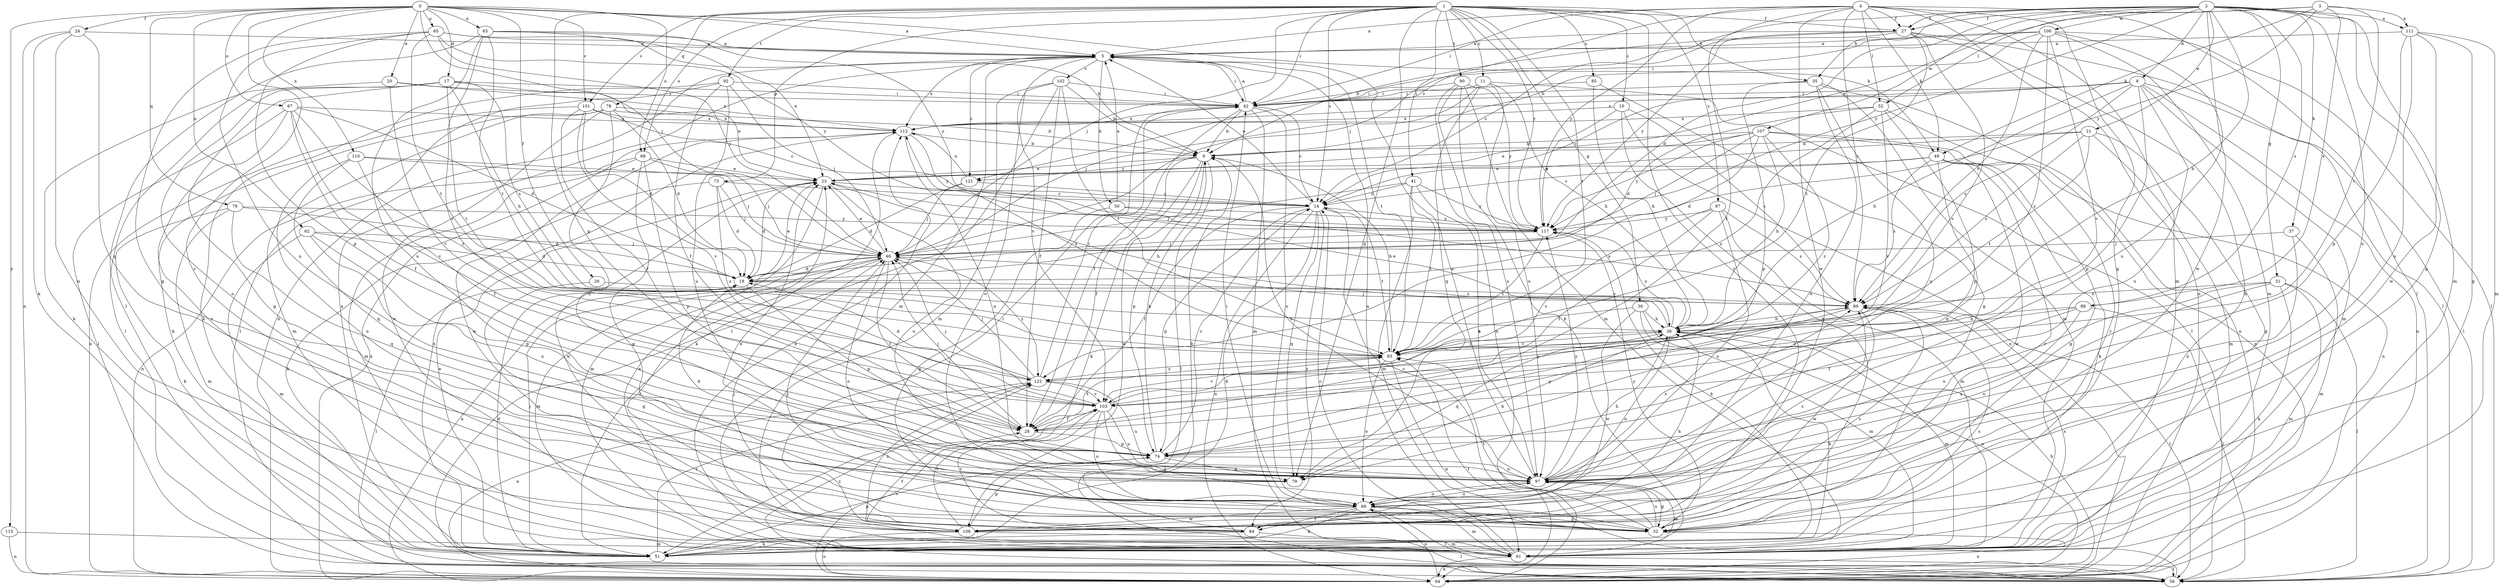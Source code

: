 strict digraph  {
0;
1;
2;
3;
4;
5;
8;
9;
10;
11;
14;
17;
19;
20;
21;
23;
24;
26;
27;
28;
30;
31;
32;
35;
37;
38;
41;
42;
46;
49;
50;
51;
52;
56;
61;
62;
63;
64;
65;
67;
68;
69;
73;
74;
76;
78;
79;
84;
85;
87;
88;
89;
90;
92;
93;
97;
101;
102;
103;
106;
107;
108;
110;
111;
112;
115;
117;
121;
122;
0 -> 5  [label=a];
0 -> 17  [label=d];
0 -> 20  [label=e];
0 -> 24  [label=f];
0 -> 26  [label=f];
0 -> 46  [label=j];
0 -> 49  [label=k];
0 -> 62  [label=n];
0 -> 63  [label=n];
0 -> 65  [label=o];
0 -> 67  [label=o];
0 -> 68  [label=o];
0 -> 76  [label=q];
0 -> 84  [label=r];
0 -> 101  [label=v];
0 -> 110  [label=x];
0 -> 115  [label=y];
1 -> 10  [label=c];
1 -> 11  [label=c];
1 -> 14  [label=c];
1 -> 27  [label=f];
1 -> 30  [label=g];
1 -> 35  [label=h];
1 -> 41  [label=i];
1 -> 42  [label=i];
1 -> 46  [label=j];
1 -> 68  [label=o];
1 -> 73  [label=p];
1 -> 74  [label=p];
1 -> 78  [label=q];
1 -> 79  [label=q];
1 -> 84  [label=r];
1 -> 85  [label=s];
1 -> 87  [label=s];
1 -> 90  [label=t];
1 -> 92  [label=t];
1 -> 93  [label=t];
1 -> 101  [label=v];
1 -> 117  [label=y];
2 -> 8  [label=b];
2 -> 19  [label=d];
2 -> 21  [label=e];
2 -> 27  [label=f];
2 -> 31  [label=g];
2 -> 32  [label=g];
2 -> 35  [label=h];
2 -> 37  [label=h];
2 -> 38  [label=h];
2 -> 52  [label=l];
2 -> 61  [label=m];
2 -> 88  [label=s];
2 -> 97  [label=u];
2 -> 106  [label=w];
2 -> 107  [label=w];
2 -> 108  [label=w];
2 -> 111  [label=x];
2 -> 117  [label=y];
2 -> 121  [label=z];
3 -> 23  [label=e];
3 -> 27  [label=f];
3 -> 49  [label=k];
3 -> 88  [label=s];
3 -> 93  [label=t];
3 -> 111  [label=x];
3 -> 117  [label=y];
4 -> 5  [label=a];
4 -> 27  [label=f];
4 -> 28  [label=f];
4 -> 32  [label=g];
4 -> 42  [label=i];
4 -> 46  [label=j];
4 -> 49  [label=k];
4 -> 52  [label=l];
4 -> 56  [label=l];
4 -> 61  [label=m];
4 -> 64  [label=n];
4 -> 89  [label=s];
4 -> 108  [label=w];
4 -> 117  [label=y];
5 -> 42  [label=i];
5 -> 50  [label=k];
5 -> 61  [label=m];
5 -> 64  [label=n];
5 -> 93  [label=t];
5 -> 102  [label=v];
5 -> 103  [label=v];
5 -> 112  [label=x];
5 -> 121  [label=z];
8 -> 14  [label=c];
8 -> 38  [label=h];
8 -> 42  [label=i];
8 -> 56  [label=l];
8 -> 61  [label=m];
8 -> 64  [label=n];
8 -> 74  [label=p];
8 -> 89  [label=s];
8 -> 97  [label=u];
8 -> 112  [label=x];
9 -> 23  [label=e];
9 -> 28  [label=f];
9 -> 51  [label=k];
9 -> 56  [label=l];
9 -> 74  [label=p];
9 -> 97  [label=u];
9 -> 108  [label=w];
9 -> 121  [label=z];
10 -> 32  [label=g];
10 -> 64  [label=n];
10 -> 89  [label=s];
10 -> 112  [label=x];
10 -> 117  [label=y];
11 -> 38  [label=h];
11 -> 42  [label=i];
11 -> 46  [label=j];
11 -> 56  [label=l];
11 -> 79  [label=q];
11 -> 97  [label=u];
14 -> 5  [label=a];
14 -> 28  [label=f];
14 -> 51  [label=k];
14 -> 64  [label=n];
14 -> 74  [label=p];
14 -> 79  [label=q];
14 -> 84  [label=r];
14 -> 93  [label=t];
14 -> 117  [label=y];
17 -> 23  [label=e];
17 -> 32  [label=g];
17 -> 38  [label=h];
17 -> 42  [label=i];
17 -> 56  [label=l];
17 -> 69  [label=o];
17 -> 89  [label=s];
17 -> 93  [label=t];
19 -> 23  [label=e];
19 -> 56  [label=l];
19 -> 74  [label=p];
19 -> 89  [label=s];
20 -> 42  [label=i];
20 -> 51  [label=k];
20 -> 103  [label=v];
20 -> 112  [label=x];
21 -> 9  [label=b];
21 -> 14  [label=c];
21 -> 32  [label=g];
21 -> 61  [label=m];
21 -> 89  [label=s];
21 -> 93  [label=t];
23 -> 14  [label=c];
23 -> 19  [label=d];
23 -> 38  [label=h];
23 -> 61  [label=m];
23 -> 97  [label=u];
23 -> 108  [label=w];
24 -> 5  [label=a];
24 -> 51  [label=k];
24 -> 64  [label=n];
24 -> 79  [label=q];
24 -> 108  [label=w];
26 -> 32  [label=g];
26 -> 89  [label=s];
27 -> 5  [label=a];
27 -> 9  [label=b];
27 -> 14  [label=c];
27 -> 51  [label=k];
27 -> 56  [label=l];
27 -> 93  [label=t];
27 -> 103  [label=v];
27 -> 117  [label=y];
28 -> 46  [label=j];
28 -> 74  [label=p];
28 -> 93  [label=t];
30 -> 38  [label=h];
30 -> 61  [label=m];
30 -> 64  [label=n];
30 -> 93  [label=t];
30 -> 108  [label=w];
31 -> 51  [label=k];
31 -> 56  [label=l];
31 -> 61  [label=m];
31 -> 69  [label=o];
31 -> 89  [label=s];
31 -> 97  [label=u];
32 -> 14  [label=c];
32 -> 46  [label=j];
32 -> 64  [label=n];
32 -> 93  [label=t];
32 -> 97  [label=u];
32 -> 117  [label=y];
35 -> 42  [label=i];
35 -> 61  [label=m];
35 -> 64  [label=n];
35 -> 69  [label=o];
35 -> 74  [label=p];
35 -> 97  [label=u];
37 -> 46  [label=j];
37 -> 61  [label=m];
37 -> 97  [label=u];
38 -> 23  [label=e];
38 -> 46  [label=j];
38 -> 61  [label=m];
38 -> 69  [label=o];
38 -> 79  [label=q];
38 -> 93  [label=t];
38 -> 117  [label=y];
41 -> 14  [label=c];
41 -> 46  [label=j];
41 -> 61  [label=m];
41 -> 93  [label=t];
41 -> 97  [label=u];
41 -> 117  [label=y];
42 -> 5  [label=a];
42 -> 9  [label=b];
42 -> 14  [label=c];
42 -> 28  [label=f];
42 -> 61  [label=m];
42 -> 69  [label=o];
42 -> 112  [label=x];
46 -> 19  [label=d];
46 -> 23  [label=e];
46 -> 28  [label=f];
46 -> 61  [label=m];
46 -> 64  [label=n];
46 -> 69  [label=o];
46 -> 84  [label=r];
46 -> 122  [label=z];
49 -> 14  [label=c];
49 -> 23  [label=e];
49 -> 32  [label=g];
49 -> 51  [label=k];
49 -> 79  [label=q];
49 -> 84  [label=r];
49 -> 89  [label=s];
49 -> 108  [label=w];
50 -> 5  [label=a];
50 -> 32  [label=g];
50 -> 89  [label=s];
50 -> 117  [label=y];
51 -> 5  [label=a];
51 -> 19  [label=d];
51 -> 23  [label=e];
51 -> 38  [label=h];
51 -> 46  [label=j];
51 -> 74  [label=p];
51 -> 89  [label=s];
51 -> 112  [label=x];
51 -> 122  [label=z];
52 -> 19  [label=d];
52 -> 64  [label=n];
52 -> 74  [label=p];
52 -> 103  [label=v];
52 -> 112  [label=x];
52 -> 122  [label=z];
56 -> 93  [label=t];
56 -> 122  [label=z];
61 -> 5  [label=a];
61 -> 14  [label=c];
61 -> 23  [label=e];
61 -> 56  [label=l];
61 -> 64  [label=n];
61 -> 89  [label=s];
61 -> 112  [label=x];
62 -> 19  [label=d];
62 -> 46  [label=j];
62 -> 61  [label=m];
62 -> 74  [label=p];
62 -> 97  [label=u];
63 -> 5  [label=a];
63 -> 23  [label=e];
63 -> 56  [label=l];
63 -> 93  [label=t];
63 -> 97  [label=u];
63 -> 103  [label=v];
63 -> 117  [label=y];
64 -> 38  [label=h];
64 -> 69  [label=o];
64 -> 103  [label=v];
64 -> 112  [label=x];
65 -> 5  [label=a];
65 -> 9  [label=b];
65 -> 32  [label=g];
65 -> 46  [label=j];
65 -> 74  [label=p];
65 -> 93  [label=t];
65 -> 97  [label=u];
65 -> 117  [label=y];
67 -> 19  [label=d];
67 -> 28  [label=f];
67 -> 56  [label=l];
67 -> 84  [label=r];
67 -> 103  [label=v];
67 -> 112  [label=x];
67 -> 122  [label=z];
68 -> 23  [label=e];
68 -> 32  [label=g];
68 -> 46  [label=j];
68 -> 61  [label=m];
68 -> 64  [label=n];
68 -> 74  [label=p];
69 -> 23  [label=e];
69 -> 32  [label=g];
69 -> 42  [label=i];
69 -> 51  [label=k];
69 -> 56  [label=l];
69 -> 61  [label=m];
69 -> 84  [label=r];
69 -> 89  [label=s];
69 -> 97  [label=u];
69 -> 108  [label=w];
73 -> 14  [label=c];
73 -> 19  [label=d];
73 -> 46  [label=j];
73 -> 51  [label=k];
73 -> 122  [label=z];
74 -> 9  [label=b];
74 -> 14  [label=c];
74 -> 79  [label=q];
74 -> 97  [label=u];
76 -> 19  [label=d];
76 -> 51  [label=k];
76 -> 61  [label=m];
76 -> 79  [label=q];
76 -> 117  [label=y];
78 -> 9  [label=b];
78 -> 19  [label=d];
78 -> 51  [label=k];
78 -> 61  [label=m];
78 -> 97  [label=u];
78 -> 108  [label=w];
78 -> 112  [label=x];
79 -> 19  [label=d];
79 -> 38  [label=h];
84 -> 9  [label=b];
84 -> 38  [label=h];
84 -> 46  [label=j];
84 -> 51  [label=k];
84 -> 56  [label=l];
84 -> 89  [label=s];
85 -> 32  [label=g];
85 -> 38  [label=h];
85 -> 42  [label=i];
87 -> 28  [label=f];
87 -> 61  [label=m];
87 -> 69  [label=o];
87 -> 89  [label=s];
87 -> 103  [label=v];
87 -> 117  [label=y];
88 -> 28  [label=f];
88 -> 38  [label=h];
88 -> 56  [label=l];
88 -> 97  [label=u];
88 -> 122  [label=z];
89 -> 38  [label=h];
89 -> 56  [label=l];
89 -> 74  [label=p];
89 -> 108  [label=w];
90 -> 42  [label=i];
90 -> 51  [label=k];
90 -> 61  [label=m];
90 -> 64  [label=n];
90 -> 97  [label=u];
90 -> 117  [label=y];
92 -> 28  [label=f];
92 -> 42  [label=i];
92 -> 46  [label=j];
92 -> 51  [label=k];
92 -> 56  [label=l];
92 -> 97  [label=u];
93 -> 9  [label=b];
93 -> 38  [label=h];
93 -> 64  [label=n];
93 -> 69  [label=o];
93 -> 103  [label=v];
93 -> 112  [label=x];
93 -> 122  [label=z];
97 -> 5  [label=a];
97 -> 32  [label=g];
97 -> 38  [label=h];
97 -> 61  [label=m];
97 -> 69  [label=o];
97 -> 89  [label=s];
97 -> 117  [label=y];
101 -> 14  [label=c];
101 -> 19  [label=d];
101 -> 28  [label=f];
101 -> 64  [label=n];
101 -> 103  [label=v];
101 -> 112  [label=x];
102 -> 9  [label=b];
102 -> 28  [label=f];
102 -> 42  [label=i];
102 -> 56  [label=l];
102 -> 61  [label=m];
102 -> 69  [label=o];
102 -> 93  [label=t];
103 -> 28  [label=f];
103 -> 32  [label=g];
103 -> 46  [label=j];
103 -> 69  [label=o];
103 -> 84  [label=r];
103 -> 89  [label=s];
103 -> 97  [label=u];
106 -> 5  [label=a];
106 -> 9  [label=b];
106 -> 42  [label=i];
106 -> 56  [label=l];
106 -> 61  [label=m];
106 -> 89  [label=s];
106 -> 97  [label=u];
106 -> 103  [label=v];
106 -> 122  [label=z];
107 -> 9  [label=b];
107 -> 19  [label=d];
107 -> 23  [label=e];
107 -> 38  [label=h];
107 -> 46  [label=j];
107 -> 64  [label=n];
107 -> 84  [label=r];
107 -> 117  [label=y];
107 -> 122  [label=z];
108 -> 28  [label=f];
108 -> 42  [label=i];
108 -> 61  [label=m];
108 -> 64  [label=n];
108 -> 74  [label=p];
108 -> 103  [label=v];
108 -> 122  [label=z];
110 -> 23  [label=e];
110 -> 28  [label=f];
110 -> 46  [label=j];
110 -> 69  [label=o];
110 -> 79  [label=q];
111 -> 5  [label=a];
111 -> 32  [label=g];
111 -> 61  [label=m];
111 -> 74  [label=p];
111 -> 97  [label=u];
111 -> 108  [label=w];
112 -> 9  [label=b];
112 -> 51  [label=k];
112 -> 97  [label=u];
112 -> 108  [label=w];
112 -> 117  [label=y];
115 -> 61  [label=m];
115 -> 64  [label=n];
117 -> 46  [label=j];
117 -> 51  [label=k];
117 -> 93  [label=t];
121 -> 14  [label=c];
121 -> 19  [label=d];
121 -> 46  [label=j];
121 -> 112  [label=x];
122 -> 19  [label=d];
122 -> 42  [label=i];
122 -> 46  [label=j];
122 -> 64  [label=n];
122 -> 97  [label=u];
122 -> 103  [label=v];
}
